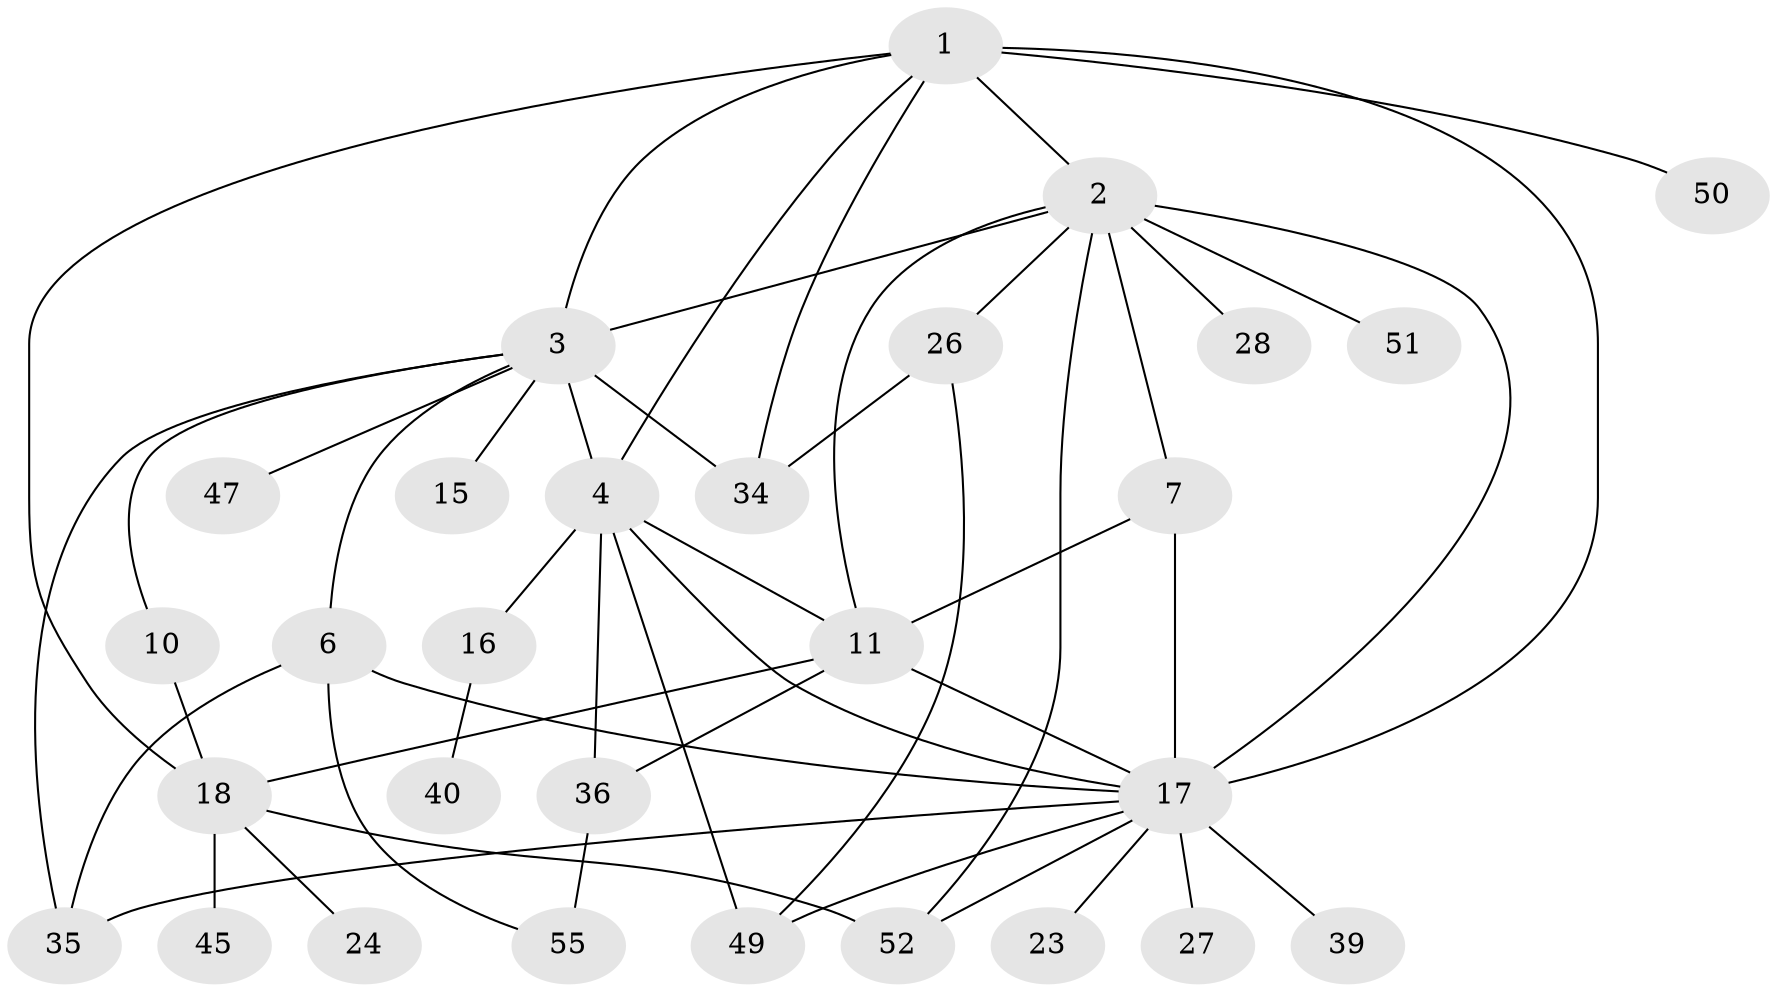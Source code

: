 // original degree distribution, {7: 0.01694915254237288, 9: 0.01694915254237288, 4: 0.13559322033898305, 8: 0.03389830508474576, 1: 0.1864406779661017, 3: 0.23728813559322035, 2: 0.288135593220339, 5: 0.0847457627118644}
// Generated by graph-tools (version 1.1) at 2025/13/03/09/25 04:13:37]
// undirected, 29 vertices, 49 edges
graph export_dot {
graph [start="1"]
  node [color=gray90,style=filled];
  1 [super="+42"];
  2 [super="+9"];
  3 [super="+13+5"];
  4 [super="+14+44"];
  6 [super="+30+12"];
  7 [super="+8"];
  10;
  11 [super="+43+56"];
  15;
  16 [super="+37"];
  17 [super="+19+33+21"];
  18 [super="+32"];
  23;
  24;
  26;
  27;
  28;
  34;
  35;
  36 [super="+59"];
  39;
  40;
  45;
  47;
  49;
  50;
  51;
  52 [super="+53"];
  55;
  1 -- 2;
  1 -- 4;
  1 -- 17 [weight=2];
  1 -- 34;
  1 -- 50;
  1 -- 18;
  1 -- 3;
  2 -- 3;
  2 -- 7;
  2 -- 28;
  2 -- 51;
  2 -- 52;
  2 -- 17 [weight=2];
  2 -- 11;
  2 -- 26;
  3 -- 10;
  3 -- 34;
  3 -- 4 [weight=4];
  3 -- 35;
  3 -- 15;
  3 -- 47;
  3 -- 6;
  4 -- 11 [weight=2];
  4 -- 16 [weight=2];
  4 -- 36 [weight=2];
  4 -- 49;
  4 -- 17;
  6 -- 35;
  6 -- 55;
  6 -- 17;
  7 -- 11;
  7 -- 17;
  10 -- 18;
  11 -- 17;
  11 -- 18;
  11 -- 36;
  16 -- 40;
  17 -- 23;
  17 -- 35;
  17 -- 27 [weight=2];
  17 -- 49;
  17 -- 52;
  17 -- 39;
  18 -- 24;
  18 -- 52;
  18 -- 45;
  26 -- 34;
  26 -- 49;
  36 -- 55;
}
